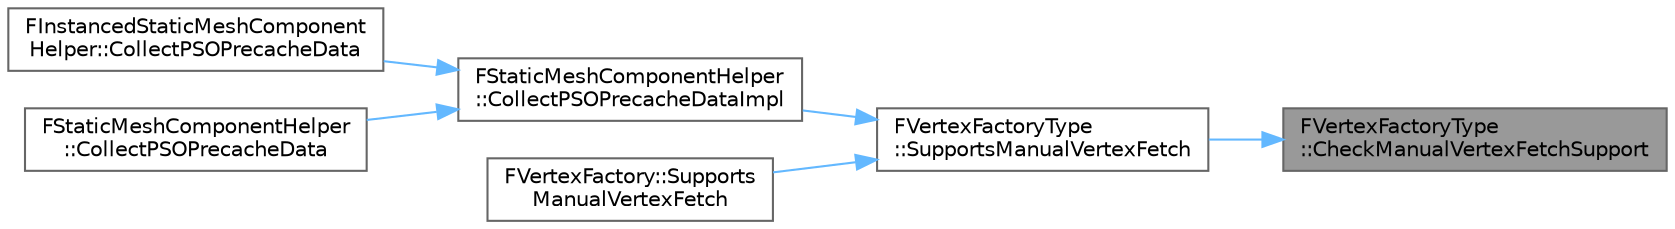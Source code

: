 digraph "FVertexFactoryType::CheckManualVertexFetchSupport"
{
 // INTERACTIVE_SVG=YES
 // LATEX_PDF_SIZE
  bgcolor="transparent";
  edge [fontname=Helvetica,fontsize=10,labelfontname=Helvetica,labelfontsize=10];
  node [fontname=Helvetica,fontsize=10,shape=box,height=0.2,width=0.4];
  rankdir="RL";
  Node1 [id="Node000001",label="FVertexFactoryType\l::CheckManualVertexFetchSupport",height=0.2,width=0.4,color="gray40", fillcolor="grey60", style="filled", fontcolor="black",tooltip=" "];
  Node1 -> Node2 [id="edge1_Node000001_Node000002",dir="back",color="steelblue1",style="solid",tooltip=" "];
  Node2 [id="Node000002",label="FVertexFactoryType\l::SupportsManualVertexFetch",height=0.2,width=0.4,color="grey40", fillcolor="white", style="filled",URL="$d5/de1/classFVertexFactoryType.html#a4725ab8964963456e021bcb559997129",tooltip=" "];
  Node2 -> Node3 [id="edge2_Node000002_Node000003",dir="back",color="steelblue1",style="solid",tooltip=" "];
  Node3 [id="Node000003",label="FStaticMeshComponentHelper\l::CollectPSOPrecacheDataImpl",height=0.2,width=0.4,color="grey40", fillcolor="white", style="filled",URL="$dd/d61/classFStaticMeshComponentHelper.html#aa2c3ec9d0b0a93a19de2d314c67f9e07",tooltip=" "];
  Node3 -> Node4 [id="edge3_Node000003_Node000004",dir="back",color="steelblue1",style="solid",tooltip=" "];
  Node4 [id="Node000004",label="FInstancedStaticMeshComponent\lHelper::CollectPSOPrecacheData",height=0.2,width=0.4,color="grey40", fillcolor="white", style="filled",URL="$df/d11/classFInstancedStaticMeshComponentHelper.html#aca1997d72d513449718e1588097190de",tooltip=" "];
  Node3 -> Node5 [id="edge4_Node000003_Node000005",dir="back",color="steelblue1",style="solid",tooltip=" "];
  Node5 [id="Node000005",label="FStaticMeshComponentHelper\l::CollectPSOPrecacheData",height=0.2,width=0.4,color="grey40", fillcolor="white", style="filled",URL="$dd/d61/classFStaticMeshComponentHelper.html#a82872487b143f62f9b6841aacf73a2dc",tooltip=" "];
  Node2 -> Node6 [id="edge5_Node000002_Node000006",dir="back",color="steelblue1",style="solid",tooltip=" "];
  Node6 [id="Node000006",label="FVertexFactory::Supports\lManualVertexFetch",height=0.2,width=0.4,color="grey40", fillcolor="white", style="filled",URL="$da/d03/classFVertexFactory.html#a22dd9d5bf6e963a80dd443ce0eabd90e",tooltip=" "];
}
